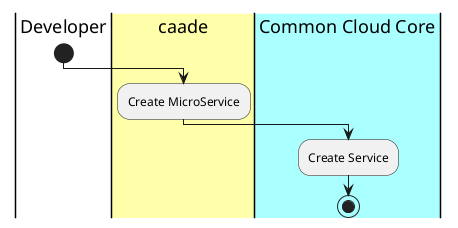 @startuml
|Developer|
start
|#ffffaa|caade|
:Create MicroService;
|#aaffff|Common Cloud Core|
:Create Service;
stop
@enduml
